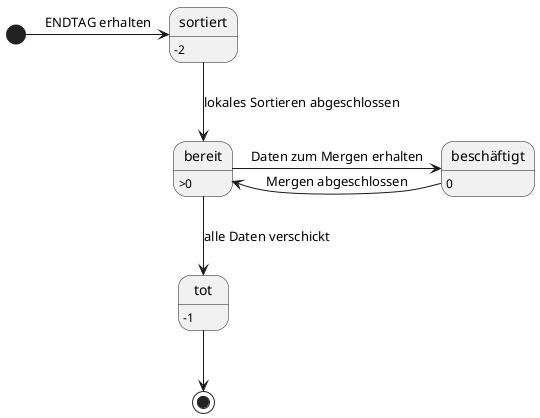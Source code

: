 ' -*- mode: plantuml -*-
' vim:filetype=plantuml

@startuml
    skinparam monochrome true
'    autonumber
'    header ParES - Paralleler Mergesort

    sortiert    : -2
    bereit      : >0
    tot         : -1
    beschäftigt : 0

    [*] -> sortiert          : ENDTAG erhalten
    sortiert --> bereit      : lokales Sortieren abgeschlossen
    bereit --> tot           : alle Daten verschickt
    bereit -right-> beschäftigt   : Daten zum Mergen erhalten
    beschäftigt  -left-> bereit  : Mergen abgeschlossen
    tot --> [*]
@enduml
